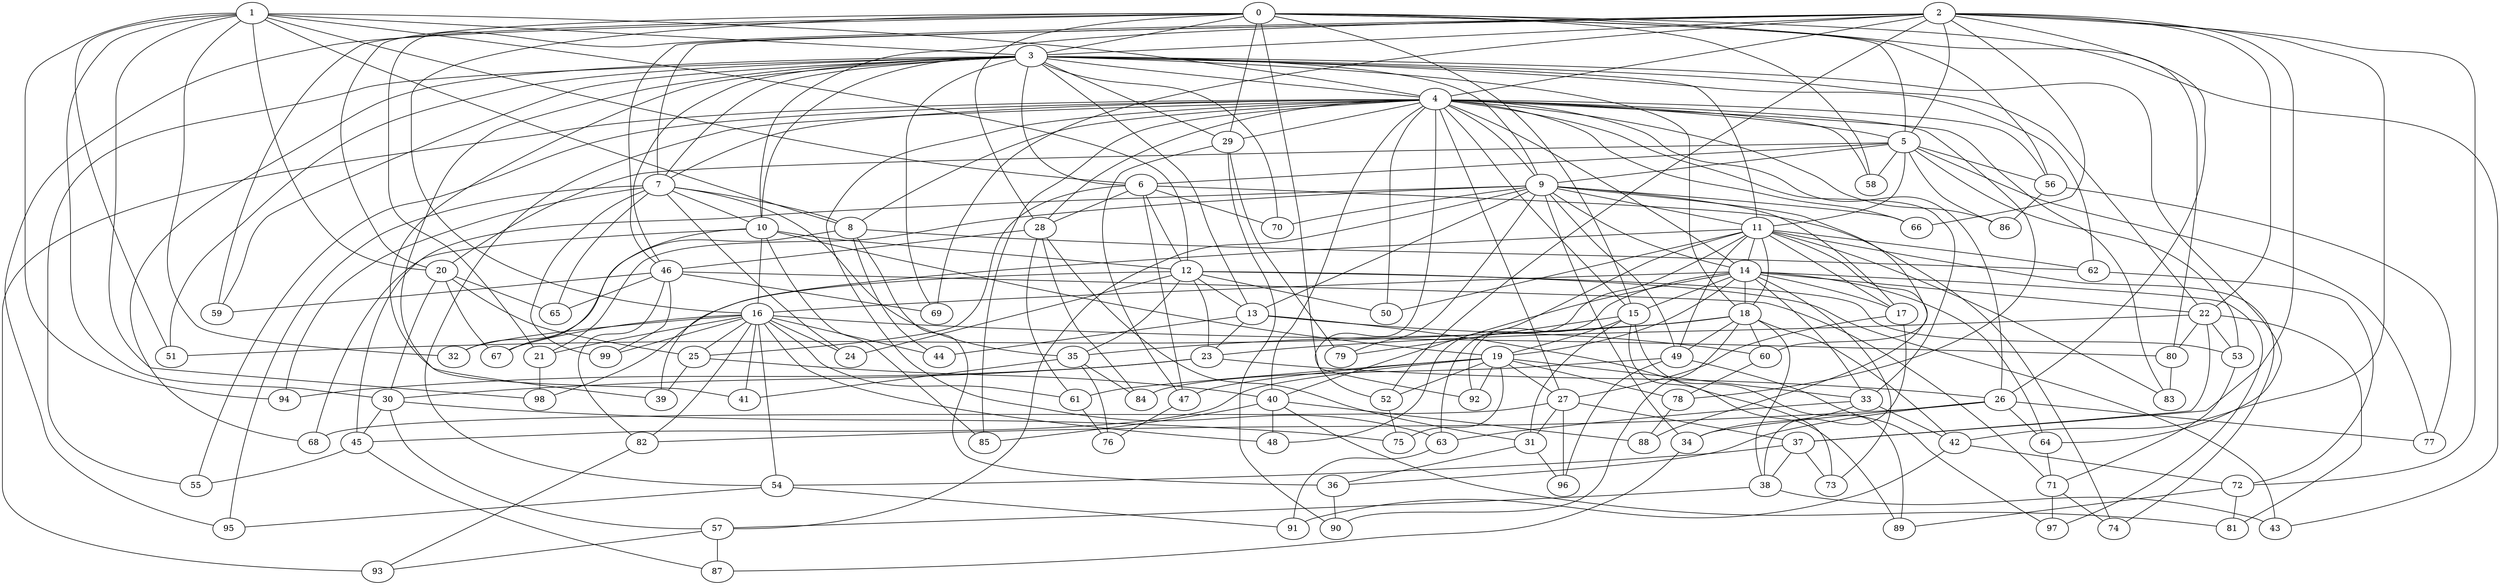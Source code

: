 strict graph "barabasi_albert_graph(100,3)" {
0;
1;
2;
3;
4;
5;
6;
7;
8;
9;
10;
11;
12;
13;
14;
15;
16;
17;
18;
19;
20;
21;
22;
23;
24;
25;
26;
27;
28;
29;
30;
31;
32;
33;
34;
35;
36;
37;
38;
39;
40;
41;
42;
43;
44;
45;
46;
47;
48;
49;
50;
51;
52;
53;
54;
55;
56;
57;
58;
59;
60;
61;
62;
63;
64;
65;
66;
67;
68;
69;
70;
71;
72;
73;
74;
75;
76;
77;
78;
79;
80;
81;
82;
83;
84;
85;
86;
87;
88;
89;
90;
91;
92;
93;
94;
95;
96;
97;
98;
99;
0 -- 80  [is_available=True, prob="1.0"];
0 -- 3  [is_available=True, prob="0.143875183387"];
0 -- 5  [is_available=True, prob="1.0"];
0 -- 92  [is_available=True, prob="0.675095319612"];
0 -- 43  [is_available=True, prob="0.208376529488"];
0 -- 15  [is_available=True, prob="0.605658033566"];
0 -- 16  [is_available=True, prob="0.88344587859"];
0 -- 20  [is_available=True, prob="0.712624368663"];
0 -- 56  [is_available=True, prob="1.0"];
0 -- 58  [is_available=True, prob="0.860289184798"];
0 -- 59  [is_available=True, prob="0.12716183019"];
0 -- 28  [is_available=True, prob="0.127739881185"];
0 -- 29  [is_available=True, prob="0.233315478055"];
0 -- 95  [is_available=True, prob="0.560978479082"];
1 -- 32  [is_available=True, prob="0.662360451557"];
1 -- 98  [is_available=True, prob="1.0"];
1 -- 3  [is_available=True, prob="0.360213792367"];
1 -- 4  [is_available=True, prob="0.604308967437"];
1 -- 6  [is_available=True, prob="0.661161157947"];
1 -- 8  [is_available=True, prob="1.0"];
1 -- 12  [is_available=True, prob="0.352197060106"];
1 -- 51  [is_available=True, prob="1.0"];
1 -- 20  [is_available=True, prob="0.584166971789"];
1 -- 94  [is_available=True, prob="0.904137973637"];
1 -- 30  [is_available=True, prob="1.0"];
2 -- 66  [is_available=True, prob="0.268740634428"];
2 -- 3  [is_available=True, prob="0.957603816452"];
2 -- 4  [is_available=True, prob="0.208443326589"];
2 -- 5  [is_available=True, prob="1.0"];
2 -- 7  [is_available=True, prob="0.444299896668"];
2 -- 72  [is_available=True, prob="1.0"];
2 -- 10  [is_available=True, prob="0.737293536269"];
2 -- 46  [is_available=True, prob="0.942036500745"];
2 -- 52  [is_available=True, prob="0.401756825837"];
2 -- 21  [is_available=True, prob="1.0"];
2 -- 22  [is_available=True, prob="0.188419781094"];
2 -- 26  [is_available=True, prob="0.0597513459837"];
2 -- 42  [is_available=True, prob="0.519367415206"];
2 -- 69  [is_available=True, prob="1.0"];
2 -- 37  [is_available=True, prob="0.831517513855"];
3 -- 4  [is_available=True, prob="0.210667973844"];
3 -- 6  [is_available=True, prob="0.946735308381"];
3 -- 7  [is_available=True, prob="0.327694278771"];
3 -- 9  [is_available=True, prob="0.363262118827"];
3 -- 10  [is_available=True, prob="0.899038951554"];
3 -- 11  [is_available=True, prob="0.363519159274"];
3 -- 13  [is_available=True, prob="0.135152219276"];
3 -- 18  [is_available=True, prob="0.508774011552"];
3 -- 22  [is_available=True, prob="1.0"];
3 -- 29  [is_available=True, prob="0.185829842806"];
3 -- 39  [is_available=True, prob="0.183434091139"];
3 -- 41  [is_available=True, prob="0.546476676714"];
3 -- 46  [is_available=True, prob="0.786014633912"];
3 -- 51  [is_available=True, prob="0.98583598637"];
3 -- 55  [is_available=True, prob="1.0"];
3 -- 59  [is_available=True, prob="0.693990282617"];
3 -- 62  [is_available=True, prob="0.720262849499"];
3 -- 64  [is_available=True, prob="0.279810581182"];
3 -- 68  [is_available=True, prob="1.0"];
3 -- 69  [is_available=True, prob="0.155679433792"];
3 -- 70  [is_available=True, prob="0.46600202449"];
4 -- 5  [is_available=True, prob="0.976891996953"];
4 -- 7  [is_available=True, prob="0.756677722791"];
4 -- 8  [is_available=True, prob="0.422304083573"];
4 -- 9  [is_available=True, prob="0.234078038538"];
4 -- 14  [is_available=True, prob="0.460688122951"];
4 -- 15  [is_available=True, prob="0.137721995292"];
4 -- 26  [is_available=True, prob="0.613272249575"];
4 -- 27  [is_available=True, prob="0.307932605596"];
4 -- 28  [is_available=True, prob="0.893226835597"];
4 -- 29  [is_available=True, prob="0.556737528226"];
4 -- 33  [is_available=True, prob="0.336388265337"];
4 -- 40  [is_available=True, prob="0.919354933303"];
4 -- 50  [is_available=True, prob="1.0"];
4 -- 52  [is_available=True, prob="0.111670288881"];
4 -- 54  [is_available=True, prob="0.806469384384"];
4 -- 55  [is_available=True, prob="0.0354846390581"];
4 -- 56  [is_available=True, prob="1.0"];
4 -- 58  [is_available=True, prob="0.0318624658641"];
4 -- 63  [is_available=True, prob="0.942973871899"];
4 -- 66  [is_available=True, prob="0.156562040926"];
4 -- 78  [is_available=True, prob="0.195909383201"];
4 -- 83  [is_available=True, prob="1.0"];
4 -- 85  [is_available=True, prob="0.0353032769453"];
4 -- 86  [is_available=True, prob="0.140941655465"];
4 -- 93  [is_available=True, prob="0.94388347971"];
5 -- 6  [is_available=True, prob="1.0"];
5 -- 9  [is_available=True, prob="0.579828628901"];
5 -- 11  [is_available=True, prob="1.0"];
5 -- 77  [is_available=True, prob="1.0"];
5 -- 20  [is_available=True, prob="0.0214292414579"];
5 -- 53  [is_available=True, prob="0.667742224561"];
5 -- 86  [is_available=True, prob="0.676897689712"];
5 -- 56  [is_available=True, prob="0.340432549621"];
5 -- 58  [is_available=True, prob="0.388221213907"];
6 -- 70  [is_available=True, prob="0.180799389024"];
6 -- 74  [is_available=True, prob="0.30359477135"];
6 -- 12  [is_available=True, prob="0.83567862608"];
6 -- 47  [is_available=True, prob="1.0"];
6 -- 25  [is_available=True, prob="0.655183455243"];
6 -- 28  [is_available=True, prob="0.205519017864"];
7 -- 65  [is_available=True, prob="0.311579257596"];
7 -- 8  [is_available=True, prob="0.492583794668"];
7 -- 10  [is_available=True, prob="1.0"];
7 -- 99  [is_available=True, prob="0.197732479442"];
7 -- 35  [is_available=True, prob="0.954617168946"];
7 -- 24  [is_available=True, prob="0.871213639997"];
7 -- 94  [is_available=True, prob="0.0173214518586"];
7 -- 95  [is_available=True, prob="1.0"];
8 -- 32  [is_available=True, prob="0.117992894565"];
8 -- 44  [is_available=True, prob="0.285483307751"];
8 -- 36  [is_available=True, prob="0.770515718733"];
8 -- 62  [is_available=True, prob="0.891647030849"];
9 -- 34  [is_available=True, prob="0.721378705624"];
9 -- 70  [is_available=True, prob="0.152815497068"];
9 -- 49  [is_available=True, prob="0.595496420633"];
9 -- 66  [is_available=True, prob="0.612506945905"];
9 -- 11  [is_available=True, prob="0.881367139204"];
9 -- 13  [is_available=True, prob="0.885739447181"];
9 -- 14  [is_available=True, prob="1.0"];
9 -- 45  [is_available=True, prob="0.623031572197"];
9 -- 17  [is_available=True, prob="0.180208661541"];
9 -- 21  [is_available=True, prob="1.0"];
9 -- 57  [is_available=True, prob="0.3964919353"];
9 -- 79  [is_available=True, prob="0.94002538864"];
9 -- 60  [is_available=True, prob="1.0"];
10 -- 68  [is_available=True, prob="0.687179227732"];
10 -- 67  [is_available=True, prob="0.501988617104"];
10 -- 12  [is_available=True, prob="1.0"];
10 -- 16  [is_available=True, prob="0.235097554564"];
10 -- 19  [is_available=True, prob="0.709261744756"];
10 -- 85  [is_available=True, prob="1.0"];
11 -- 39  [is_available=True, prob="0.0109608965108"];
11 -- 74  [is_available=True, prob="0.91615241776"];
11 -- 50  [is_available=True, prob="0.351336283727"];
11 -- 14  [is_available=True, prob="0.0580046519686"];
11 -- 48  [is_available=True, prob="1.0"];
11 -- 17  [is_available=True, prob="0.683866252774"];
11 -- 18  [is_available=True, prob="0.362654175335"];
11 -- 83  [is_available=True, prob="1.0"];
11 -- 88  [is_available=True, prob="1.0"];
11 -- 49  [is_available=True, prob="0.757222735529"];
11 -- 62  [is_available=True, prob="0.88534798992"];
11 -- 63  [is_available=True, prob="0.790100322322"];
12 -- 98  [is_available=True, prob="0.048255344171"];
12 -- 35  [is_available=True, prob="0.221442676618"];
12 -- 43  [is_available=True, prob="0.643340851594"];
12 -- 13  [is_available=True, prob="0.688955921071"];
12 -- 50  [is_available=True, prob="0.708898581918"];
12 -- 53  [is_available=True, prob="0.646317291384"];
12 -- 23  [is_available=True, prob="0.691837848175"];
12 -- 24  [is_available=True, prob="0.837134999105"];
13 -- 44  [is_available=True, prob="1.0"];
13 -- 23  [is_available=True, prob="0.453820674518"];
13 -- 89  [is_available=True, prob="1.0"];
13 -- 60  [is_available=True, prob="0.949664031875"];
14 -- 64  [is_available=True, prob="0.316323244269"];
14 -- 33  [is_available=True, prob="0.665311187834"];
14 -- 97  [is_available=True, prob="1.0"];
14 -- 40  [is_available=True, prob="0.971117717892"];
14 -- 15  [is_available=True, prob="0.861249437195"];
14 -- 16  [is_available=True, prob="0.898990821368"];
14 -- 17  [is_available=True, prob="0.456956816201"];
14 -- 18  [is_available=True, prob="1.0"];
14 -- 19  [is_available=True, prob="1.0"];
14 -- 22  [is_available=True, prob="0.356583108696"];
14 -- 73  [is_available=True, prob="1.0"];
14 -- 92  [is_available=True, prob="0.0305973937607"];
15 -- 73  [is_available=True, prob="1.0"];
15 -- 79  [is_available=True, prob="0.882393576054"];
15 -- 19  [is_available=True, prob="0.834031665502"];
15 -- 89  [is_available=True, prob="0.740794840001"];
15 -- 31  [is_available=True, prob="0.504240462245"];
16 -- 32  [is_available=True, prob="0.488358825305"];
16 -- 67  [is_available=True, prob="0.495722463346"];
16 -- 80  [is_available=True, prob="0.381044814668"];
16 -- 41  [is_available=True, prob="0.762765680323"];
16 -- 44  [is_available=True, prob="0.739561903893"];
16 -- 48  [is_available=True, prob="0.649091970602"];
16 -- 82  [is_available=True, prob="0.726494297848"];
16 -- 99  [is_available=True, prob="0.363758627016"];
16 -- 21  [is_available=True, prob="0.147768399409"];
16 -- 54  [is_available=True, prob="1.0"];
16 -- 24  [is_available=True, prob="0.175730211252"];
16 -- 25  [is_available=True, prob="0.857445303976"];
16 -- 61  [is_available=True, prob="0.943788346531"];
17 -- 27  [is_available=True, prob="1.0"];
17 -- 38  [is_available=True, prob="0.805757781913"];
18 -- 51  [is_available=True, prob="0.157554420308"];
18 -- 35  [is_available=True, prob="1.0"];
18 -- 38  [is_available=True, prob="0.0948005517703"];
18 -- 42  [is_available=True, prob="0.172536813675"];
18 -- 49  [is_available=True, prob="1.0"];
18 -- 90  [is_available=True, prob="0.756375353505"];
18 -- 60  [is_available=True, prob="1.0"];
19 -- 33  [is_available=True, prob="0.312170748702"];
19 -- 47  [is_available=True, prob="1.0"];
19 -- 75  [is_available=True, prob="1.0"];
19 -- 45  [is_available=True, prob="0.899494354323"];
19 -- 52  [is_available=True, prob="1.0"];
19 -- 78  [is_available=True, prob="0.334671952281"];
19 -- 27  [is_available=True, prob="0.507743703161"];
19 -- 92  [is_available=True, prob="0.151157261364"];
19 -- 61  [is_available=True, prob="0.599335982947"];
20 -- 67  [is_available=True, prob="1.0"];
20 -- 65  [is_available=True, prob="0.605576443213"];
20 -- 25  [is_available=True, prob="0.579810691277"];
20 -- 30  [is_available=True, prob="0.764754404059"];
21 -- 98  [is_available=True, prob="0.659316058306"];
22 -- 37  [is_available=True, prob="0.730213595415"];
22 -- 80  [is_available=True, prob="0.149655053762"];
22 -- 81  [is_available=True, prob="0.693072664762"];
22 -- 53  [is_available=True, prob="0.135055842487"];
22 -- 23  [is_available=True, prob="0.315202271692"];
23 -- 30  [is_available=True, prob="0.315244455575"];
23 -- 26  [is_available=True, prob="0.413454535304"];
23 -- 94  [is_available=True, prob="0.519754031794"];
25 -- 40  [is_available=True, prob="0.720664143434"];
25 -- 39  [is_available=True, prob="0.705672565774"];
26 -- 64  [is_available=True, prob="0.944531753787"];
26 -- 36  [is_available=True, prob="1.0"];
26 -- 34  [is_available=True, prob="1.0"];
26 -- 77  [is_available=True, prob="0.91681771504"];
26 -- 82  [is_available=True, prob="0.676016572827"];
27 -- 96  [is_available=True, prob="0.813643085817"];
27 -- 68  [is_available=True, prob="0.453728012674"];
27 -- 37  [is_available=True, prob="0.428281373325"];
27 -- 31  [is_available=True, prob="1.0"];
28 -- 46  [is_available=True, prob="0.40092960586"];
28 -- 84  [is_available=True, prob="0.763115970635"];
28 -- 61  [is_available=True, prob="0.827792984625"];
28 -- 31  [is_available=True, prob="1.0"];
29 -- 79  [is_available=True, prob="0.764578728996"];
29 -- 90  [is_available=True, prob="0.0772210271796"];
29 -- 47  [is_available=True, prob="0.205239526872"];
30 -- 75  [is_available=True, prob="1.0"];
30 -- 45  [is_available=True, prob="1.0"];
30 -- 57  [is_available=True, prob="1.0"];
31 -- 96  [is_available=True, prob="0.1594994669"];
31 -- 36  [is_available=True, prob="0.702627465948"];
33 -- 34  [is_available=True, prob="0.199154169094"];
33 -- 42  [is_available=True, prob="1.0"];
33 -- 63  [is_available=True, prob="0.617089256524"];
34 -- 87  [is_available=True, prob="0.325577999562"];
35 -- 41  [is_available=True, prob="1.0"];
35 -- 76  [is_available=True, prob="0.140201881882"];
35 -- 84  [is_available=True, prob="1.0"];
36 -- 90  [is_available=True, prob="0.483926721477"];
37 -- 38  [is_available=True, prob="0.655852038208"];
37 -- 73  [is_available=True, prob="0.522284344395"];
37 -- 54  [is_available=True, prob="0.683686829218"];
38 -- 43  [is_available=True, prob="0.237287717435"];
38 -- 57  [is_available=True, prob="1.0"];
40 -- 48  [is_available=True, prob="0.2308458305"];
40 -- 81  [is_available=True, prob="0.920505886"];
40 -- 85  [is_available=True, prob="0.558269055418"];
40 -- 88  [is_available=True, prob="0.343269029181"];
42 -- 72  [is_available=True, prob="0.771822801727"];
42 -- 91  [is_available=True, prob="0.378755260187"];
45 -- 87  [is_available=True, prob="0.0829338705681"];
45 -- 55  [is_available=True, prob="0.793442215877"];
46 -- 65  [is_available=True, prob="1.0"];
46 -- 69  [is_available=True, prob="0.668999493023"];
46 -- 71  [is_available=True, prob="0.403352173"];
46 -- 82  [is_available=True, prob="0.400180006959"];
46 -- 99  [is_available=True, prob="0.527532105552"];
46 -- 59  [is_available=True, prob="0.488323850547"];
47 -- 76  [is_available=True, prob="1.0"];
49 -- 96  [is_available=True, prob="0.745304247347"];
49 -- 97  [is_available=True, prob="0.75845198452"];
49 -- 84  [is_available=True, prob="0.844413904921"];
52 -- 75  [is_available=True, prob="1.0"];
53 -- 71  [is_available=True, prob="0.881721875172"];
54 -- 91  [is_available=True, prob="0.187790103083"];
54 -- 95  [is_available=True, prob="0.798146106178"];
56 -- 86  [is_available=True, prob="0.507279787892"];
56 -- 77  [is_available=True, prob="0.716420997323"];
57 -- 93  [is_available=True, prob="0.118322817807"];
57 -- 87  [is_available=True, prob="1.0"];
60 -- 78  [is_available=True, prob="0.814198614075"];
61 -- 76  [is_available=True, prob="0.7024640349"];
62 -- 72  [is_available=True, prob="0.242966604088"];
63 -- 91  [is_available=True, prob="1.0"];
64 -- 71  [is_available=True, prob="0.00222996367235"];
71 -- 97  [is_available=True, prob="1.0"];
71 -- 74  [is_available=True, prob="0.610711948604"];
72 -- 81  [is_available=True, prob="0.241077749837"];
72 -- 89  [is_available=True, prob="0.318487649615"];
78 -- 88  [is_available=True, prob="0.115374008475"];
80 -- 83  [is_available=True, prob="1.0"];
82 -- 93  [is_available=True, prob="1.0"];
}

